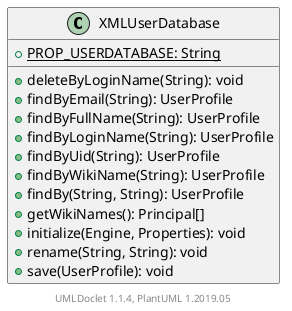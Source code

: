 @startuml

    class XMLUserDatabase [[XMLUserDatabase.html]] {
        {static} +PROP_USERDATABASE: String
        +deleteByLoginName(String): void
        +findByEmail(String): UserProfile
        +findByFullName(String): UserProfile
        +findByLoginName(String): UserProfile
        +findByUid(String): UserProfile
        +findByWikiName(String): UserProfile
        +findBy(String, String): UserProfile
        +getWikiNames(): Principal[]
        +initialize(Engine, Properties): void
        +rename(String, String): void
        +save(UserProfile): void
    }


    center footer UMLDoclet 1.1.4, PlantUML 1.2019.05
@enduml
